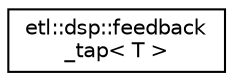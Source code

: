 digraph "Graphical Class Hierarchy"
{
  edge [fontname="Helvetica",fontsize="10",labelfontname="Helvetica",labelfontsize="10"];
  node [fontname="Helvetica",fontsize="10",shape=record];
  rankdir="LR";
  Node0 [label="etl::dsp::feedback\l_tap\< T \>",height=0.2,width=0.4,color="black", fillcolor="white", style="filled",URL="$structetl_1_1dsp_1_1feedback__tap.html"];
}
